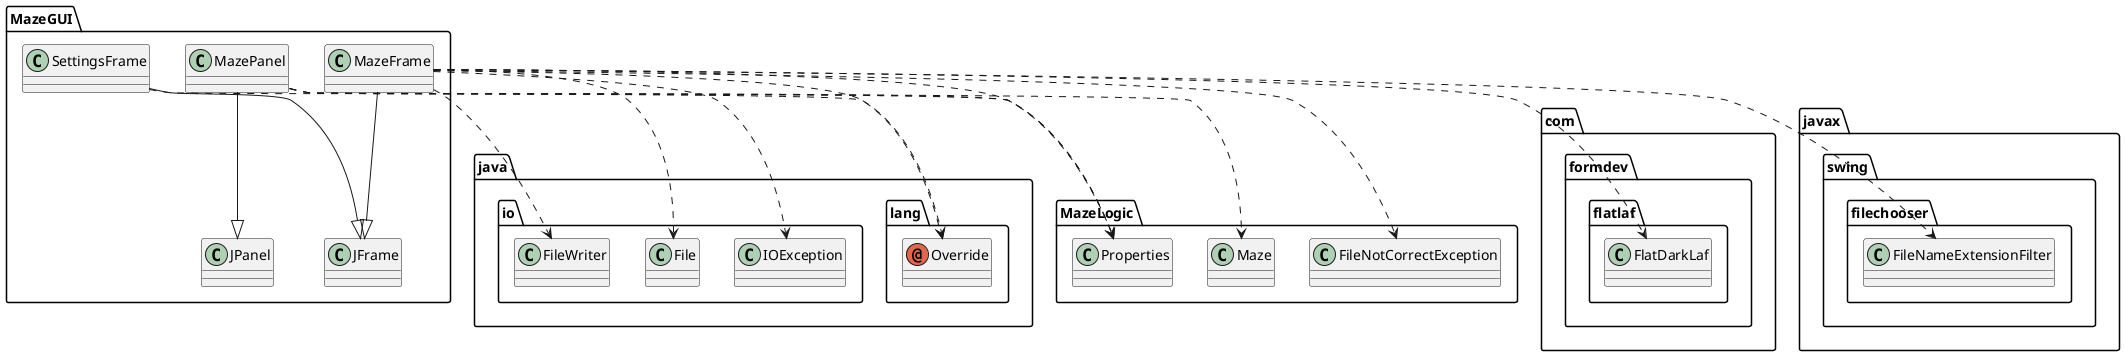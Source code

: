 @startuml
annotation java.lang.Override
class MazeGUI.JFrame
class MazeGUI.JPanel
class MazeGUI.MazeFrame
class MazeGUI.MazePanel
class MazeGUI.SettingsFrame
class MazeLogic.FileNotCorrectException
class MazeLogic.Maze
class MazeLogic.Properties
class com.formdev.flatlaf.FlatDarkLaf
class java.io.File
class java.io.FileWriter
class java.io.IOException
class javax.swing.filechooser.FileNameExtensionFilter
MazeGUI.MazeFrame ..> java.lang.Override
MazeGUI.MazeFrame --|> MazeGUI.JFrame
MazeGUI.MazeFrame ..> MazeLogic.FileNotCorrectException
MazeGUI.MazeFrame ..> MazeLogic.Properties
MazeGUI.MazeFrame ..> com.formdev.flatlaf.FlatDarkLaf
MazeGUI.MazeFrame ..> java.io.File
MazeGUI.MazeFrame ..> java.io.FileWriter
MazeGUI.MazeFrame ..> java.io.IOException
MazeGUI.MazeFrame ..> javax.swing.filechooser.FileNameExtensionFilter
MazeGUI.MazePanel ..> java.lang.Override
MazeGUI.MazePanel --|> MazeGUI.JPanel
MazeGUI.MazePanel ..> MazeLogic.Maze
MazeGUI.MazePanel ..> MazeLogic.Properties
MazeGUI.SettingsFrame --|> MazeGUI.JFrame
MazeGUI.SettingsFrame ..> MazeLogic.Properties
@enduml